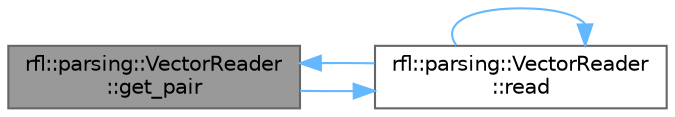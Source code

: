 digraph "rfl::parsing::VectorReader::get_pair"
{
 // LATEX_PDF_SIZE
  bgcolor="transparent";
  edge [fontname=Helvetica,fontsize=10,labelfontname=Helvetica,labelfontsize=10];
  node [fontname=Helvetica,fontsize=10,shape=box,height=0.2,width=0.4];
  rankdir="LR";
  Node1 [id="Node000001",label="rfl::parsing::VectorReader\l::get_pair",height=0.2,width=0.4,color="gray40", fillcolor="grey60", style="filled", fontcolor="black",tooltip=" "];
  Node1 -> Node2 [id="edge1_Node000001_Node000002",color="steelblue1",style="solid",tooltip=" "];
  Node2 [id="Node000002",label="rfl::parsing::VectorReader\l::read",height=0.2,width=0.4,color="grey40", fillcolor="white", style="filled",URL="$classrfl_1_1parsing_1_1_vector_reader.html#a4a0421472d84b2d61a9d1b4d3c4af9d9",tooltip=" "];
  Node2 -> Node1 [id="edge2_Node000002_Node000001",color="steelblue1",style="solid",tooltip=" "];
  Node2 -> Node2 [id="edge3_Node000002_Node000002",color="steelblue1",style="solid",tooltip=" "];
}

